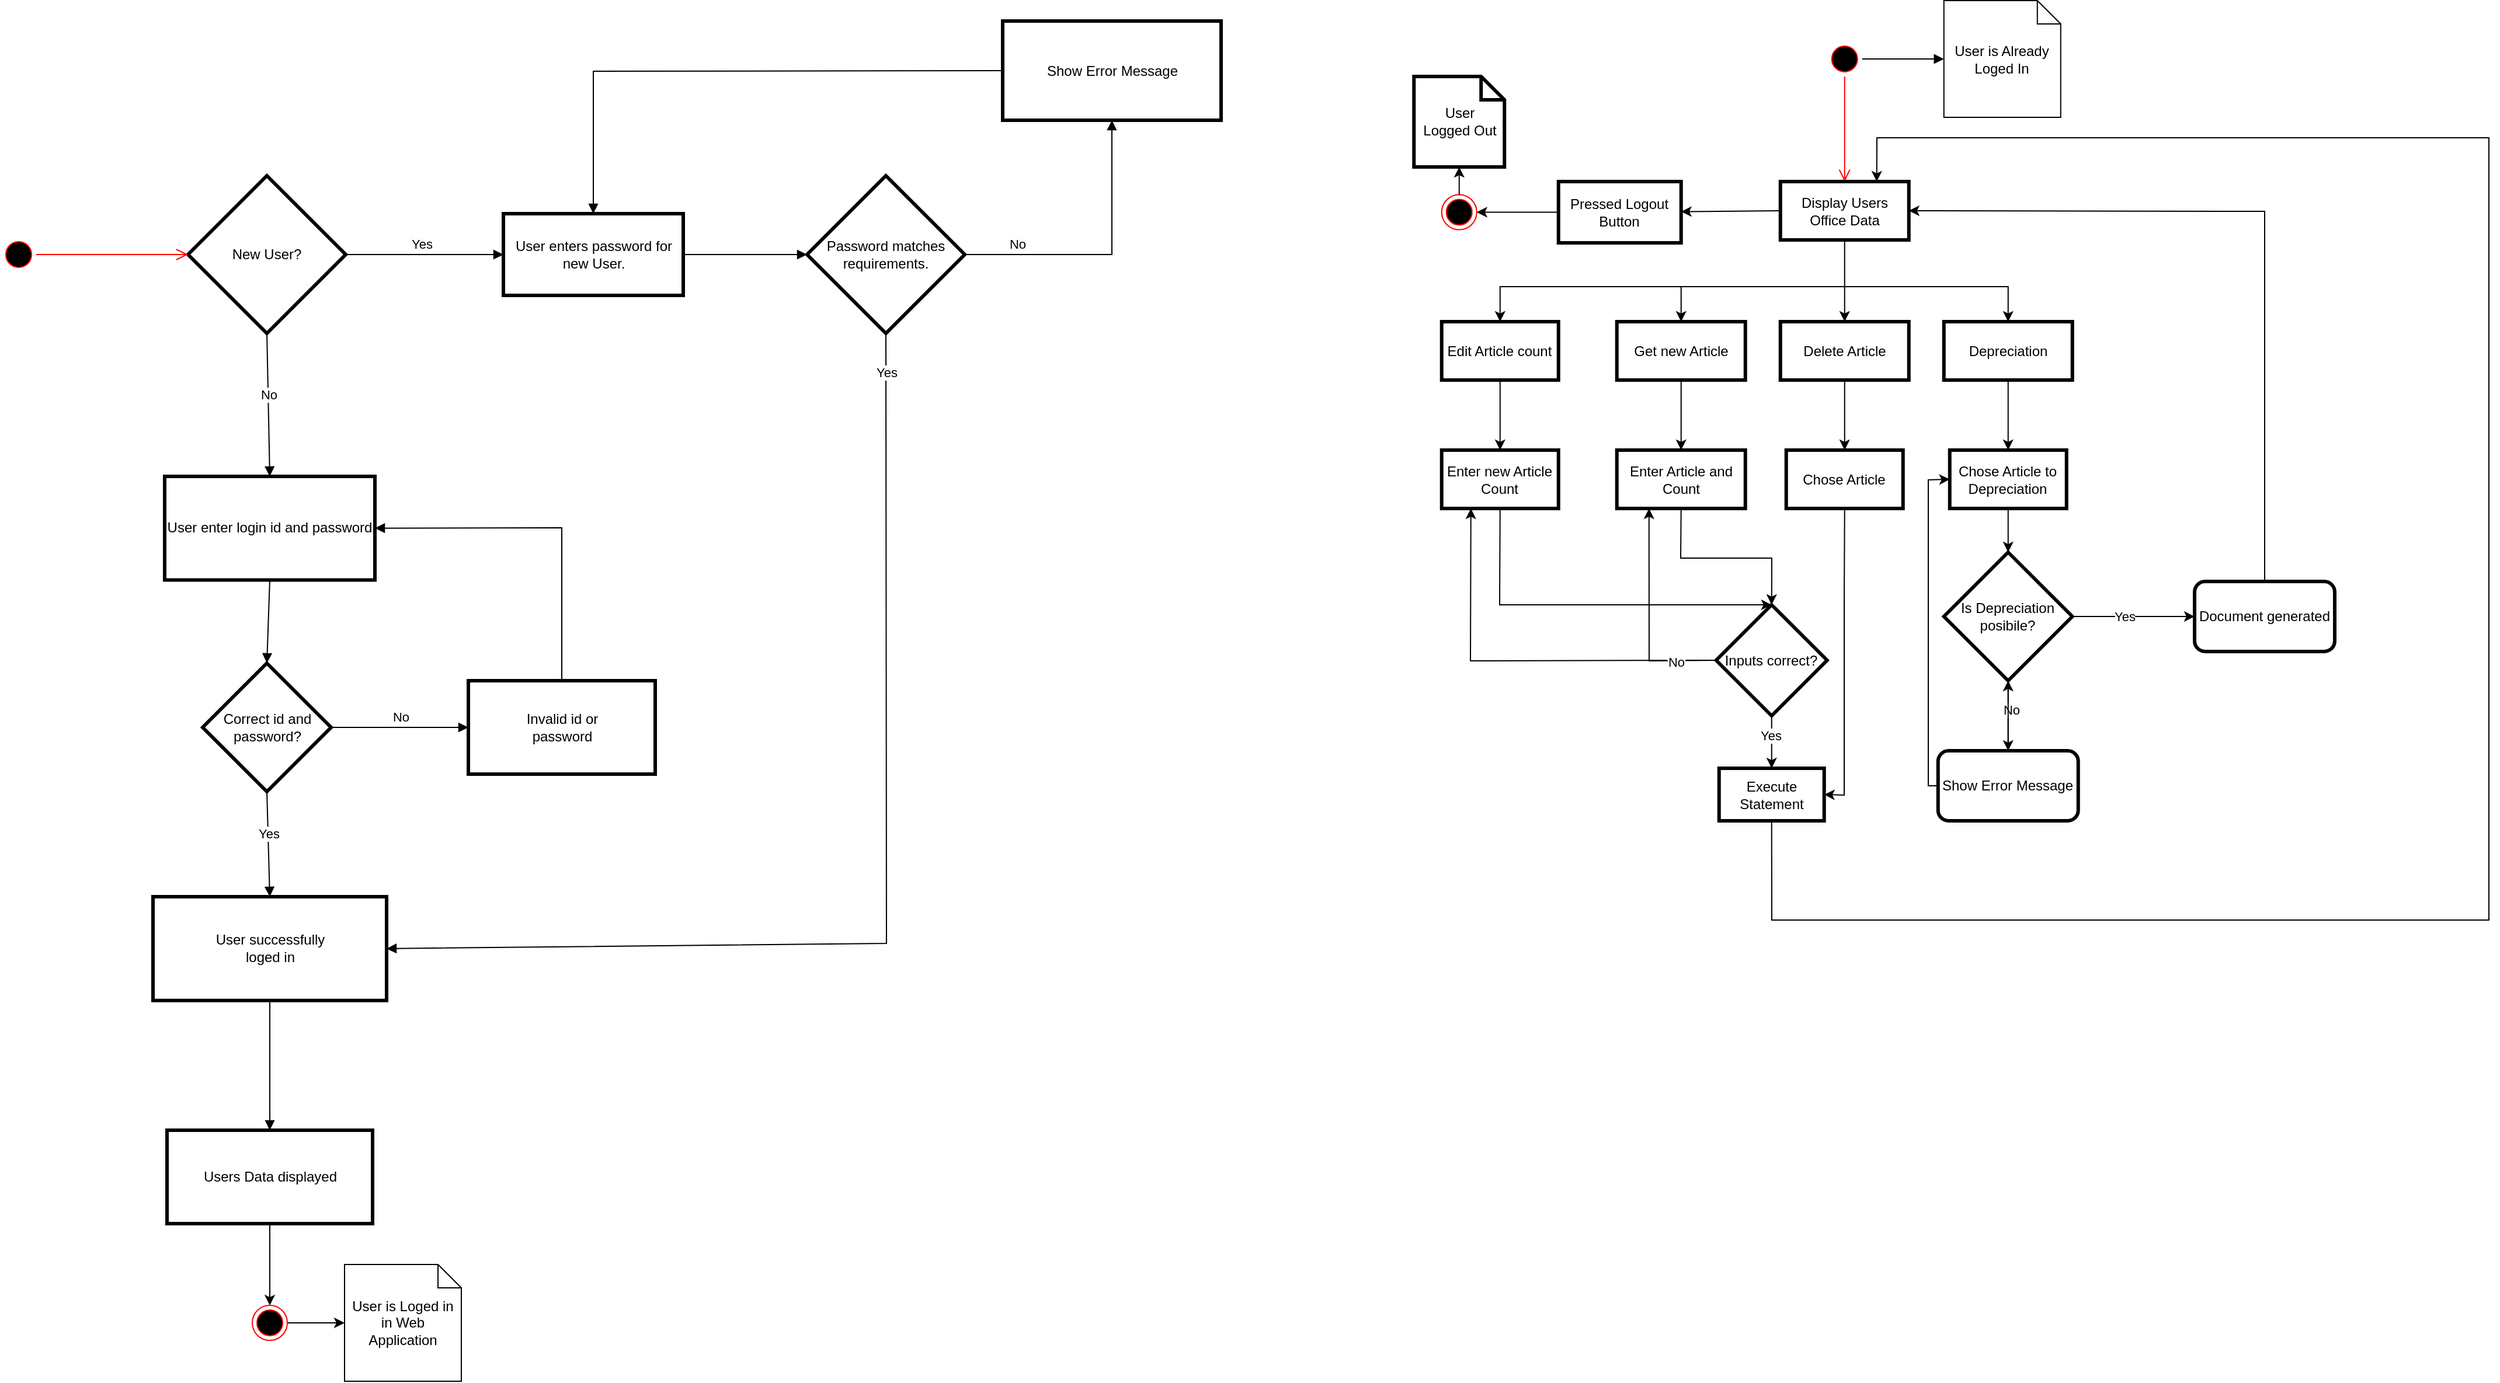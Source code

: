 <mxfile version="16.2.7" type="device"><diagram id="No2wOrRPCluzPGdM1P9t" name="Page-1"><mxGraphModel dx="1320" dy="2077" grid="1" gridSize="10" guides="1" tooltips="1" connect="1" arrows="1" fold="1" page="1" pageScale="1" pageWidth="827" pageHeight="1169" math="0" shadow="0"><root><mxCell id="0"/><mxCell id="1" parent="0"/><mxCell id="DqXv5PayiaWqtMV4wY1c-4" value="New User?" style="rhombus;whiteSpace=wrap;html=1;strokeWidth=3;" parent="1" vertex="1"><mxGeometry x="230" y="-7.5" width="135" height="135" as="geometry"/></mxCell><mxCell id="DqXv5PayiaWqtMV4wY1c-5" value="User enter login id and password" style="rounded=0;whiteSpace=wrap;html=1;strokeWidth=3;" parent="1" vertex="1"><mxGeometry x="210" y="250" width="180" height="88.75" as="geometry"/></mxCell><mxCell id="DqXv5PayiaWqtMV4wY1c-13" value="Correct id and password?" style="rhombus;whiteSpace=wrap;html=1;strokeWidth=3;" parent="1" vertex="1"><mxGeometry x="242.5" y="410" width="110" height="110" as="geometry"/></mxCell><mxCell id="DqXv5PayiaWqtMV4wY1c-18" value="&lt;div&gt;Invalid id or&lt;br&gt;&lt;/div&gt;&lt;div&gt; password&lt;/div&gt;" style="html=1;strokeWidth=3;" parent="1" vertex="1"><mxGeometry x="470" y="425" width="160" height="80" as="geometry"/></mxCell><mxCell id="DqXv5PayiaWqtMV4wY1c-20" value="" style="html=1;verticalAlign=bottom;endArrow=block;rounded=0;exitX=0.5;exitY=0;exitDx=0;exitDy=0;entryX=1;entryY=0.5;entryDx=0;entryDy=0;" parent="1" source="DqXv5PayiaWqtMV4wY1c-18" target="DqXv5PayiaWqtMV4wY1c-5" edge="1"><mxGeometry width="80" relative="1" as="geometry"><mxPoint x="340" y="400" as="sourcePoint"/><mxPoint x="420" y="400" as="targetPoint"/><Array as="points"><mxPoint x="550" y="294"/></Array></mxGeometry></mxCell><mxCell id="DqXv5PayiaWqtMV4wY1c-21" value="No" style="html=1;verticalAlign=bottom;endArrow=block;rounded=0;exitX=1;exitY=0.5;exitDx=0;exitDy=0;entryX=0;entryY=0.5;entryDx=0;entryDy=0;" parent="1" source="DqXv5PayiaWqtMV4wY1c-13" target="DqXv5PayiaWqtMV4wY1c-18" edge="1"><mxGeometry width="80" relative="1" as="geometry"><mxPoint x="340" y="400" as="sourcePoint"/><mxPoint x="420" y="400" as="targetPoint"/></mxGeometry></mxCell><mxCell id="DqXv5PayiaWqtMV4wY1c-22" value="No" style="html=1;verticalAlign=bottom;endArrow=block;rounded=0;exitX=0.5;exitY=1;exitDx=0;exitDy=0;entryX=0.5;entryY=0;entryDx=0;entryDy=0;" parent="1" source="DqXv5PayiaWqtMV4wY1c-4" target="DqXv5PayiaWqtMV4wY1c-5" edge="1"><mxGeometry width="80" relative="1" as="geometry"><mxPoint x="200" y="220" as="sourcePoint"/><mxPoint x="280" y="220" as="targetPoint"/></mxGeometry></mxCell><mxCell id="DqXv5PayiaWqtMV4wY1c-23" value="" style="html=1;verticalAlign=bottom;endArrow=block;rounded=0;exitX=0.5;exitY=1;exitDx=0;exitDy=0;entryX=0.5;entryY=0;entryDx=0;entryDy=0;" parent="1" source="DqXv5PayiaWqtMV4wY1c-5" target="DqXv5PayiaWqtMV4wY1c-13" edge="1"><mxGeometry width="80" relative="1" as="geometry"><mxPoint x="270" y="370" as="sourcePoint"/><mxPoint x="350" y="370" as="targetPoint"/></mxGeometry></mxCell><mxCell id="DqXv5PayiaWqtMV4wY1c-24" value="Yes" style="html=1;verticalAlign=bottom;endArrow=block;rounded=0;exitX=0.5;exitY=1;exitDx=0;exitDy=0;entryX=0.5;entryY=0;entryDx=0;entryDy=0;" parent="1" source="DqXv5PayiaWqtMV4wY1c-13" target="DqXv5PayiaWqtMV4wY1c-25" edge="1"><mxGeometry width="80" relative="1" as="geometry"><mxPoint x="190" y="540" as="sourcePoint"/><mxPoint x="300" y="600" as="targetPoint"/></mxGeometry></mxCell><mxCell id="DqXv5PayiaWqtMV4wY1c-25" value="&lt;div&gt;User successfully&lt;/div&gt;&lt;div&gt;loged in&lt;br&gt;&lt;/div&gt;" style="html=1;strokeWidth=3;" parent="1" vertex="1"><mxGeometry x="200" y="610" width="200" height="88.89" as="geometry"/></mxCell><mxCell id="DqXv5PayiaWqtMV4wY1c-27" value="Yes" style="html=1;verticalAlign=bottom;endArrow=block;rounded=0;exitX=1;exitY=0.5;exitDx=0;exitDy=0;entryX=0;entryY=0.5;entryDx=0;entryDy=0;" parent="1" source="DqXv5PayiaWqtMV4wY1c-4" target="DqXv5PayiaWqtMV4wY1c-28" edge="1"><mxGeometry x="-0.043" width="80" relative="1" as="geometry"><mxPoint x="360" y="150" as="sourcePoint"/><mxPoint x="480" y="60" as="targetPoint"/><mxPoint as="offset"/></mxGeometry></mxCell><mxCell id="DqXv5PayiaWqtMV4wY1c-28" value="&lt;div&gt;User enters password for&lt;/div&gt;&lt;div&gt;new User.&lt;br&gt;&lt;/div&gt;" style="html=1;strokeWidth=3;" parent="1" vertex="1"><mxGeometry x="500" y="25" width="154" height="70" as="geometry"/></mxCell><mxCell id="DqXv5PayiaWqtMV4wY1c-29" value="&lt;div&gt;Password matches&lt;/div&gt;&lt;div&gt;requirements.&lt;br&gt; &lt;/div&gt;" style="rhombus;whiteSpace=wrap;html=1;strokeWidth=3;" parent="1" vertex="1"><mxGeometry x="760" y="-7.5" width="135" height="135" as="geometry"/></mxCell><mxCell id="DqXv5PayiaWqtMV4wY1c-30" value="" style="html=1;verticalAlign=bottom;endArrow=block;rounded=0;exitX=1;exitY=0.5;exitDx=0;exitDy=0;entryX=0;entryY=0.5;entryDx=0;entryDy=0;" parent="1" source="DqXv5PayiaWqtMV4wY1c-28" target="DqXv5PayiaWqtMV4wY1c-29" edge="1"><mxGeometry width="80" relative="1" as="geometry"><mxPoint x="610" y="110" as="sourcePoint"/><mxPoint x="690" y="110" as="targetPoint"/></mxGeometry></mxCell><mxCell id="DqXv5PayiaWqtMV4wY1c-31" value="Yes" style="html=1;verticalAlign=bottom;endArrow=block;rounded=0;exitX=0.5;exitY=1;exitDx=0;exitDy=0;entryX=1;entryY=0.5;entryDx=0;entryDy=0;" parent="1" source="DqXv5PayiaWqtMV4wY1c-29" target="DqXv5PayiaWqtMV4wY1c-25" edge="1"><mxGeometry x="-0.911" width="80" relative="1" as="geometry"><mxPoint x="800" y="190" as="sourcePoint"/><mxPoint x="827.5" y="240" as="targetPoint"/><Array as="points"><mxPoint x="828" y="650"/></Array><mxPoint as="offset"/></mxGeometry></mxCell><mxCell id="DqXv5PayiaWqtMV4wY1c-32" value="No" style="html=1;verticalAlign=bottom;endArrow=block;rounded=0;exitX=1;exitY=0.5;exitDx=0;exitDy=0;entryX=0.5;entryY=1;entryDx=0;entryDy=0;" parent="1" source="DqXv5PayiaWqtMV4wY1c-29" target="DqXv5PayiaWqtMV4wY1c-38" edge="1"><mxGeometry x="-0.627" width="80" relative="1" as="geometry"><mxPoint x="730" y="210" as="sourcePoint"/><mxPoint x="1000" y="60" as="targetPoint"/><Array as="points"><mxPoint x="1021" y="60"/></Array><mxPoint as="offset"/></mxGeometry></mxCell><mxCell id="DqXv5PayiaWqtMV4wY1c-35" value="Users Data displayed" style="html=1;strokeWidth=3;" parent="1" vertex="1"><mxGeometry x="212" y="810" width="176" height="80" as="geometry"/></mxCell><mxCell id="DqXv5PayiaWqtMV4wY1c-36" value="" style="html=1;verticalAlign=bottom;endArrow=block;rounded=0;exitX=0.5;exitY=1;exitDx=0;exitDy=0;entryX=0.5;entryY=0;entryDx=0;entryDy=0;" parent="1" source="DqXv5PayiaWqtMV4wY1c-25" target="DqXv5PayiaWqtMV4wY1c-35" edge="1"><mxGeometry width="80" relative="1" as="geometry"><mxPoint x="710" y="680" as="sourcePoint"/><mxPoint x="790" y="680" as="targetPoint"/></mxGeometry></mxCell><mxCell id="DqXv5PayiaWqtMV4wY1c-38" value="Show Error Message" style="html=1;strokeWidth=3;" parent="1" vertex="1"><mxGeometry x="927.5" y="-140" width="187" height="85" as="geometry"/></mxCell><mxCell id="DqXv5PayiaWqtMV4wY1c-39" value="" style="html=1;verticalAlign=bottom;endArrow=block;rounded=0;exitX=0;exitY=0.5;exitDx=0;exitDy=0;entryX=0.5;entryY=0;entryDx=0;entryDy=0;" parent="1" source="DqXv5PayiaWqtMV4wY1c-38" target="DqXv5PayiaWqtMV4wY1c-28" edge="1"><mxGeometry width="80" relative="1" as="geometry"><mxPoint x="730" y="10" as="sourcePoint"/><mxPoint x="810" y="10" as="targetPoint"/><Array as="points"><mxPoint x="577" y="-97"/></Array></mxGeometry></mxCell><mxCell id="KgbVV7ncK_APXEnoUS8I-1" value="" style="endArrow=classic;html=1;rounded=0;exitX=0.5;exitY=1;exitDx=0;exitDy=0;" parent="1" source="DqXv5PayiaWqtMV4wY1c-35" target="KgbVV7ncK_APXEnoUS8I-2" edge="1"><mxGeometry width="50" height="50" relative="1" as="geometry"><mxPoint x="580" y="870" as="sourcePoint"/><mxPoint x="300" y="930" as="targetPoint"/></mxGeometry></mxCell><mxCell id="KgbVV7ncK_APXEnoUS8I-6" style="edgeStyle=orthogonalEdgeStyle;rounded=0;orthogonalLoop=1;jettySize=auto;html=1;exitX=1;exitY=0.5;exitDx=0;exitDy=0;entryX=0;entryY=0.5;entryDx=0;entryDy=0;entryPerimeter=0;" parent="1" source="KgbVV7ncK_APXEnoUS8I-2" target="KgbVV7ncK_APXEnoUS8I-5" edge="1"><mxGeometry relative="1" as="geometry"/></mxCell><mxCell id="KgbVV7ncK_APXEnoUS8I-2" value="" style="ellipse;html=1;shape=endState;fillColor=#000000;strokeColor=#ff0000;" parent="1" vertex="1"><mxGeometry x="285" y="960" width="30" height="30" as="geometry"/></mxCell><mxCell id="KgbVV7ncK_APXEnoUS8I-5" value="User is Loged in in Web Application" style="shape=note;size=20;whiteSpace=wrap;html=1;" parent="1" vertex="1"><mxGeometry x="364" y="925" width="100" height="100" as="geometry"/></mxCell><mxCell id="KgbVV7ncK_APXEnoUS8I-9" value="" style="ellipse;html=1;shape=startState;fillColor=#000000;strokeColor=#ff0000;" parent="1" vertex="1"><mxGeometry x="70" y="45" width="30" height="30" as="geometry"/></mxCell><mxCell id="KgbVV7ncK_APXEnoUS8I-10" value="" style="edgeStyle=orthogonalEdgeStyle;html=1;verticalAlign=bottom;endArrow=open;endSize=8;strokeColor=#ff0000;rounded=0;entryX=0;entryY=0.5;entryDx=0;entryDy=0;" parent="1" source="KgbVV7ncK_APXEnoUS8I-9" target="DqXv5PayiaWqtMV4wY1c-4" edge="1"><mxGeometry relative="1" as="geometry"><mxPoint x="220" y="60" as="targetPoint"/></mxGeometry></mxCell><mxCell id="KgbVV7ncK_APXEnoUS8I-13" value="" style="ellipse;html=1;shape=startState;fillColor=#000000;strokeColor=#ff0000;" parent="1" vertex="1"><mxGeometry x="1633.37" y="-122.5" width="30" height="30" as="geometry"/></mxCell><mxCell id="KgbVV7ncK_APXEnoUS8I-14" value="" style="edgeStyle=orthogonalEdgeStyle;html=1;verticalAlign=bottom;endArrow=open;endSize=8;strokeColor=#ff0000;rounded=0;entryX=0.5;entryY=0;entryDx=0;entryDy=0;" parent="1" source="KgbVV7ncK_APXEnoUS8I-13" target="KgbVV7ncK_APXEnoUS8I-23" edge="1"><mxGeometry relative="1" as="geometry"><mxPoint x="1648.37" y="-32.5" as="targetPoint"/></mxGeometry></mxCell><mxCell id="KgbVV7ncK_APXEnoUS8I-15" value="User is Already Loged In" style="shape=note;size=20;whiteSpace=wrap;html=1;" parent="1" vertex="1"><mxGeometry x="1733.37" y="-157.5" width="100" height="100" as="geometry"/></mxCell><mxCell id="KgbVV7ncK_APXEnoUS8I-16" value="" style="html=1;verticalAlign=bottom;endArrow=block;rounded=0;exitX=1;exitY=0.5;exitDx=0;exitDy=0;entryX=0;entryY=0.5;entryDx=0;entryDy=0;entryPerimeter=0;" parent="1" source="KgbVV7ncK_APXEnoUS8I-13" target="KgbVV7ncK_APXEnoUS8I-15" edge="1"><mxGeometry width="80" relative="1" as="geometry"><mxPoint x="1873.37" y="77.5" as="sourcePoint"/><mxPoint x="1953.37" y="77.5" as="targetPoint"/></mxGeometry></mxCell><mxCell id="KgbVV7ncK_APXEnoUS8I-23" value="&lt;div&gt;Display Users&lt;/div&gt;&lt;div&gt;Office Data&lt;br&gt;&lt;/div&gt;" style="html=1;strokeWidth=3;" parent="1" vertex="1"><mxGeometry x="1593.37" y="-2.5" width="110" height="50" as="geometry"/></mxCell><mxCell id="KgbVV7ncK_APXEnoUS8I-24" value="Get new Article" style="html=1;strokeWidth=3;" parent="1" vertex="1"><mxGeometry x="1453.37" y="117.5" width="110" height="50" as="geometry"/></mxCell><mxCell id="KgbVV7ncK_APXEnoUS8I-25" value="Delete Article" style="html=1;strokeWidth=3;" parent="1" vertex="1"><mxGeometry x="1593.37" y="117.5" width="110" height="50" as="geometry"/></mxCell><mxCell id="KgbVV7ncK_APXEnoUS8I-26" value="Depreciation" style="html=1;strokeWidth=3;" parent="1" vertex="1"><mxGeometry x="1733.37" y="117.5" width="110" height="50" as="geometry"/></mxCell><mxCell id="KgbVV7ncK_APXEnoUS8I-27" value="" style="endArrow=classic;html=1;rounded=0;entryX=0.5;entryY=0;entryDx=0;entryDy=0;exitX=0.5;exitY=1;exitDx=0;exitDy=0;" parent="1" source="KgbVV7ncK_APXEnoUS8I-23" target="KgbVV7ncK_APXEnoUS8I-24" edge="1"><mxGeometry width="50" height="50" relative="1" as="geometry"><mxPoint x="1583.37" y="147.5" as="sourcePoint"/><mxPoint x="1633.37" y="97.5" as="targetPoint"/><Array as="points"><mxPoint x="1648.37" y="87.5"/><mxPoint x="1508.37" y="87.5"/></Array></mxGeometry></mxCell><mxCell id="KgbVV7ncK_APXEnoUS8I-28" value="" style="endArrow=classic;html=1;rounded=0;entryX=0.5;entryY=0;entryDx=0;entryDy=0;" parent="1" target="KgbVV7ncK_APXEnoUS8I-25" edge="1"><mxGeometry width="50" height="50" relative="1" as="geometry"><mxPoint x="1648.37" y="87.5" as="sourcePoint"/><mxPoint x="1733.37" y="97.5" as="targetPoint"/></mxGeometry></mxCell><mxCell id="KgbVV7ncK_APXEnoUS8I-29" value="" style="endArrow=classic;html=1;rounded=0;entryX=0.5;entryY=0;entryDx=0;entryDy=0;" parent="1" target="KgbVV7ncK_APXEnoUS8I-26" edge="1"><mxGeometry width="50" height="50" relative="1" as="geometry"><mxPoint x="1643.37" y="87.5" as="sourcePoint"/><mxPoint x="1733.37" y="97.5" as="targetPoint"/><Array as="points"><mxPoint x="1788.37" y="87.5"/></Array></mxGeometry></mxCell><mxCell id="KgbVV7ncK_APXEnoUS8I-30" value="&lt;div&gt;Enter Article and&lt;/div&gt;&lt;div&gt;Count&lt;br&gt;&lt;/div&gt;" style="html=1;strokeWidth=3;" parent="1" vertex="1"><mxGeometry x="1453.37" y="227.5" width="110" height="50" as="geometry"/></mxCell><mxCell id="KgbVV7ncK_APXEnoUS8I-31" value="" style="endArrow=classic;html=1;rounded=0;exitX=0.5;exitY=1;exitDx=0;exitDy=0;entryX=0.5;entryY=0;entryDx=0;entryDy=0;" parent="1" source="KgbVV7ncK_APXEnoUS8I-24" target="KgbVV7ncK_APXEnoUS8I-30" edge="1"><mxGeometry width="50" height="50" relative="1" as="geometry"><mxPoint x="1533.37" y="287.5" as="sourcePoint"/><mxPoint x="1583.37" y="237.5" as="targetPoint"/></mxGeometry></mxCell><mxCell id="KgbVV7ncK_APXEnoUS8I-32" value="Edit Article count" style="rounded=0;whiteSpace=wrap;html=1;strokeWidth=3;" parent="1" vertex="1"><mxGeometry x="1303.37" y="117.5" width="100" height="50" as="geometry"/></mxCell><mxCell id="KgbVV7ncK_APXEnoUS8I-33" value="" style="endArrow=classic;html=1;rounded=0;entryX=0.5;entryY=0;entryDx=0;entryDy=0;" parent="1" target="KgbVV7ncK_APXEnoUS8I-32" edge="1"><mxGeometry width="50" height="50" relative="1" as="geometry"><mxPoint x="1513.37" y="87.5" as="sourcePoint"/><mxPoint x="1563.37" y="127.5" as="targetPoint"/><Array as="points"><mxPoint x="1353.37" y="87.5"/></Array></mxGeometry></mxCell><mxCell id="KgbVV7ncK_APXEnoUS8I-37" value="Enter new Article Count" style="rounded=0;whiteSpace=wrap;html=1;strokeWidth=3;" parent="1" vertex="1"><mxGeometry x="1303.37" y="227.5" width="100" height="50" as="geometry"/></mxCell><mxCell id="KgbVV7ncK_APXEnoUS8I-38" value="" style="endArrow=classic;html=1;rounded=0;exitX=0.5;exitY=1;exitDx=0;exitDy=0;entryX=0.5;entryY=0;entryDx=0;entryDy=0;" parent="1" source="KgbVV7ncK_APXEnoUS8I-32" target="KgbVV7ncK_APXEnoUS8I-37" edge="1"><mxGeometry width="50" height="50" relative="1" as="geometry"><mxPoint x="1303.37" y="287.5" as="sourcePoint"/><mxPoint x="1353.37" y="227.5" as="targetPoint"/></mxGeometry></mxCell><mxCell id="KgbVV7ncK_APXEnoUS8I-39" value="Inputs correct?" style="rhombus;whiteSpace=wrap;html=1;strokeWidth=3;" parent="1" vertex="1"><mxGeometry x="1538.37" y="360" width="95" height="95" as="geometry"/></mxCell><mxCell id="KgbVV7ncK_APXEnoUS8I-68" value="" style="endArrow=classic;html=1;rounded=0;exitX=0.5;exitY=1;exitDx=0;exitDy=0;entryX=0.5;entryY=0;entryDx=0;entryDy=0;" parent="1" source="KgbVV7ncK_APXEnoUS8I-37" target="KgbVV7ncK_APXEnoUS8I-39" edge="1"><mxGeometry width="50" height="50" relative="1" as="geometry"><mxPoint x="1460" y="340" as="sourcePoint"/><mxPoint x="1353" y="340" as="targetPoint"/><Array as="points"><mxPoint x="1353" y="360"/></Array></mxGeometry></mxCell><mxCell id="KgbVV7ncK_APXEnoUS8I-69" value="" style="endArrow=classic;html=1;rounded=0;exitX=0.5;exitY=1;exitDx=0;exitDy=0;entryX=0.5;entryY=0;entryDx=0;entryDy=0;" parent="1" source="KgbVV7ncK_APXEnoUS8I-30" target="KgbVV7ncK_APXEnoUS8I-39" edge="1"><mxGeometry width="50" height="50" relative="1" as="geometry"><mxPoint x="1460" y="340" as="sourcePoint"/><mxPoint x="1510" y="290" as="targetPoint"/><Array as="points"><mxPoint x="1508" y="320"/><mxPoint x="1586" y="320"/></Array></mxGeometry></mxCell><mxCell id="KgbVV7ncK_APXEnoUS8I-70" value="Chose Article" style="rounded=0;whiteSpace=wrap;html=1;strokeWidth=3;" parent="1" vertex="1"><mxGeometry x="1598.37" y="227.5" width="100" height="50" as="geometry"/></mxCell><mxCell id="KgbVV7ncK_APXEnoUS8I-71" value="" style="endArrow=classic;html=1;rounded=0;exitX=0.5;exitY=1;exitDx=0;exitDy=0;entryX=0.5;entryY=0;entryDx=0;entryDy=0;" parent="1" source="KgbVV7ncK_APXEnoUS8I-25" target="KgbVV7ncK_APXEnoUS8I-70" edge="1"><mxGeometry width="50" height="50" relative="1" as="geometry"><mxPoint x="1630" y="290" as="sourcePoint"/><mxPoint x="1680" y="240" as="targetPoint"/></mxGeometry></mxCell><mxCell id="KgbVV7ncK_APXEnoUS8I-72" value="" style="endArrow=classic;html=1;rounded=0;exitX=0.5;exitY=1;exitDx=0;exitDy=0;entryX=1;entryY=0.5;entryDx=0;entryDy=0;" parent="1" source="KgbVV7ncK_APXEnoUS8I-70" target="KgbVV7ncK_APXEnoUS8I-73" edge="1"><mxGeometry width="50" height="50" relative="1" as="geometry"><mxPoint x="1630" y="290" as="sourcePoint"/><mxPoint x="1650" y="610" as="targetPoint"/><Array as="points"><mxPoint x="1648" y="360"/><mxPoint x="1648" y="523"/></Array></mxGeometry></mxCell><mxCell id="KgbVV7ncK_APXEnoUS8I-73" value="Execute Statement" style="rounded=0;whiteSpace=wrap;html=1;strokeWidth=3;" parent="1" vertex="1"><mxGeometry x="1540.87" y="500" width="90" height="45" as="geometry"/></mxCell><mxCell id="KgbVV7ncK_APXEnoUS8I-74" value="" style="endArrow=classic;html=1;rounded=0;exitX=0.5;exitY=1;exitDx=0;exitDy=0;entryX=0.5;entryY=0;entryDx=0;entryDy=0;" parent="1" source="KgbVV7ncK_APXEnoUS8I-39" target="KgbVV7ncK_APXEnoUS8I-73" edge="1"><mxGeometry width="50" height="50" relative="1" as="geometry"><mxPoint x="1550" y="450" as="sourcePoint"/><mxPoint x="1600" y="400" as="targetPoint"/></mxGeometry></mxCell><mxCell id="KgbVV7ncK_APXEnoUS8I-75" value="Yes" style="edgeLabel;html=1;align=center;verticalAlign=middle;resizable=0;points=[];" parent="KgbVV7ncK_APXEnoUS8I-74" vertex="1" connectable="0"><mxGeometry x="-0.267" y="-1" relative="1" as="geometry"><mxPoint as="offset"/></mxGeometry></mxCell><mxCell id="KgbVV7ncK_APXEnoUS8I-76" value="" style="endArrow=classic;html=1;rounded=0;exitX=0;exitY=0.5;exitDx=0;exitDy=0;entryX=0.25;entryY=1;entryDx=0;entryDy=0;" parent="1" source="KgbVV7ncK_APXEnoUS8I-39" target="KgbVV7ncK_APXEnoUS8I-37" edge="1"><mxGeometry width="50" height="50" relative="1" as="geometry"><mxPoint x="1520" y="380" as="sourcePoint"/><mxPoint x="1320" y="408" as="targetPoint"/><Array as="points"><mxPoint x="1328" y="408"/></Array></mxGeometry></mxCell><mxCell id="KgbVV7ncK_APXEnoUS8I-77" value="No" style="edgeLabel;html=1;align=center;verticalAlign=middle;resizable=0;points=[];" parent="KgbVV7ncK_APXEnoUS8I-76" vertex="1" connectable="0"><mxGeometry x="-0.791" y="1" relative="1" as="geometry"><mxPoint as="offset"/></mxGeometry></mxCell><mxCell id="KgbVV7ncK_APXEnoUS8I-78" value="" style="endArrow=classic;html=1;rounded=0;exitX=0;exitY=0.5;exitDx=0;exitDy=0;entryX=0.25;entryY=1;entryDx=0;entryDy=0;" parent="1" source="KgbVV7ncK_APXEnoUS8I-39" target="KgbVV7ncK_APXEnoUS8I-30" edge="1"><mxGeometry width="50" height="50" relative="1" as="geometry"><mxPoint x="1520" y="380" as="sourcePoint"/><mxPoint x="1570" y="330" as="targetPoint"/><Array as="points"><mxPoint x="1481" y="408"/></Array></mxGeometry></mxCell><mxCell id="KgbVV7ncK_APXEnoUS8I-79" value="No" style="edgeLabel;html=1;align=center;verticalAlign=middle;resizable=0;points=[];" parent="KgbVV7ncK_APXEnoUS8I-78" vertex="1" connectable="0"><mxGeometry x="-0.626" y="1" relative="1" as="geometry"><mxPoint as="offset"/></mxGeometry></mxCell><mxCell id="KgbVV7ncK_APXEnoUS8I-82" value="&lt;div&gt;Chose Article to&lt;/div&gt;&lt;div&gt;Depreciation&lt;br&gt;&lt;/div&gt;" style="rounded=0;whiteSpace=wrap;html=1;strokeWidth=3;" parent="1" vertex="1"><mxGeometry x="1738.37" y="227.5" width="100" height="50" as="geometry"/></mxCell><mxCell id="KgbVV7ncK_APXEnoUS8I-83" value="" style="endArrow=classic;html=1;rounded=0;exitX=0.5;exitY=1;exitDx=0;exitDy=0;entryX=0.5;entryY=0;entryDx=0;entryDy=0;" parent="1" source="KgbVV7ncK_APXEnoUS8I-26" target="KgbVV7ncK_APXEnoUS8I-82" edge="1"><mxGeometry width="50" height="50" relative="1" as="geometry"><mxPoint x="1760" y="230" as="sourcePoint"/><mxPoint x="1810" y="180" as="targetPoint"/></mxGeometry></mxCell><mxCell id="KgbVV7ncK_APXEnoUS8I-84" value="&lt;div&gt;Is Depreciation&lt;/div&gt;&lt;div&gt;posibile?&lt;br&gt;&lt;/div&gt;" style="rhombus;whiteSpace=wrap;html=1;strokeWidth=3;" parent="1" vertex="1"><mxGeometry x="1733.37" y="315" width="110" height="110" as="geometry"/></mxCell><mxCell id="KgbVV7ncK_APXEnoUS8I-85" value="" style="endArrow=classic;html=1;rounded=0;exitX=0.5;exitY=1;exitDx=0;exitDy=0;entryX=0.5;entryY=0;entryDx=0;entryDy=0;" parent="1" source="KgbVV7ncK_APXEnoUS8I-82" target="KgbVV7ncK_APXEnoUS8I-84" edge="1"><mxGeometry width="50" height="50" relative="1" as="geometry"><mxPoint x="1790" y="320" as="sourcePoint"/><mxPoint x="1840" y="270" as="targetPoint"/></mxGeometry></mxCell><mxCell id="KgbVV7ncK_APXEnoUS8I-86" value="Document generated" style="rounded=1;whiteSpace=wrap;html=1;strokeWidth=3;" parent="1" vertex="1"><mxGeometry x="1948" y="340" width="120" height="60" as="geometry"/></mxCell><mxCell id="KgbVV7ncK_APXEnoUS8I-87" value="" style="endArrow=classic;html=1;rounded=0;exitX=0.5;exitY=0;exitDx=0;exitDy=0;entryX=1;entryY=0.5;entryDx=0;entryDy=0;" parent="1" source="KgbVV7ncK_APXEnoUS8I-86" target="KgbVV7ncK_APXEnoUS8I-23" edge="1"><mxGeometry width="50" height="50" relative="1" as="geometry"><mxPoint x="1770" y="420" as="sourcePoint"/><mxPoint x="1980" y="-215" as="targetPoint"/><Array as="points"><mxPoint x="2008" y="290"/><mxPoint x="2008" y="23"/></Array></mxGeometry></mxCell><mxCell id="KgbVV7ncK_APXEnoUS8I-88" value="" style="endArrow=classic;html=1;rounded=0;exitX=1;exitY=0.5;exitDx=0;exitDy=0;entryX=0;entryY=0.5;entryDx=0;entryDy=0;" parent="1" source="KgbVV7ncK_APXEnoUS8I-84" target="KgbVV7ncK_APXEnoUS8I-86" edge="1"><mxGeometry width="50" height="50" relative="1" as="geometry"><mxPoint x="1830" y="430" as="sourcePoint"/><mxPoint x="1880" y="380" as="targetPoint"/></mxGeometry></mxCell><mxCell id="KgbVV7ncK_APXEnoUS8I-89" value="&lt;div&gt;Yes&lt;/div&gt;" style="edgeLabel;html=1;align=center;verticalAlign=middle;resizable=0;points=[];" parent="KgbVV7ncK_APXEnoUS8I-88" vertex="1" connectable="0"><mxGeometry x="-0.153" relative="1" as="geometry"><mxPoint as="offset"/></mxGeometry></mxCell><mxCell id="KgbVV7ncK_APXEnoUS8I-91" value="" style="endArrow=classic;html=1;rounded=0;exitX=0.5;exitY=1;exitDx=0;exitDy=0;entryX=0.5;entryY=0;entryDx=0;entryDy=0;" parent="1" source="KgbVV7ncK_APXEnoUS8I-84" edge="1"><mxGeometry width="50" height="50" relative="1" as="geometry"><mxPoint x="1760" y="490" as="sourcePoint"/><mxPoint x="1788.37" y="485" as="targetPoint"/></mxGeometry></mxCell><mxCell id="KgbVV7ncK_APXEnoUS8I-92" value="No" style="edgeLabel;html=1;align=center;verticalAlign=middle;resizable=0;points=[];" parent="KgbVV7ncK_APXEnoUS8I-91" vertex="1" connectable="0"><mxGeometry x="-0.172" y="2" relative="1" as="geometry"><mxPoint as="offset"/></mxGeometry></mxCell><mxCell id="KgbVV7ncK_APXEnoUS8I-93" value="" style="endArrow=classic;html=1;rounded=0;exitX=0;exitY=0.5;exitDx=0;exitDy=0;entryX=0;entryY=0.5;entryDx=0;entryDy=0;" parent="1" source="vZGXWjFEUzYC-LcBPsIb-2" target="KgbVV7ncK_APXEnoUS8I-82" edge="1"><mxGeometry width="50" height="50" relative="1" as="geometry"><mxPoint x="1728.37" y="515" as="sourcePoint"/><mxPoint x="1810" y="440" as="targetPoint"/><Array as="points"><mxPoint x="1720" y="515"/><mxPoint x="1720" y="253"/></Array></mxGeometry></mxCell><mxCell id="KgbVV7ncK_APXEnoUS8I-94" value="" style="endArrow=classic;html=1;rounded=0;exitX=0;exitY=0.5;exitDx=0;exitDy=0;" parent="1" source="KgbVV7ncK_APXEnoUS8I-23" target="KgbVV7ncK_APXEnoUS8I-95" edge="1"><mxGeometry width="50" height="50" relative="1" as="geometry"><mxPoint x="1490" y="100" as="sourcePoint"/><mxPoint x="1470" y="23" as="targetPoint"/></mxGeometry></mxCell><mxCell id="KgbVV7ncK_APXEnoUS8I-95" value="Pressed Logout Button" style="rounded=0;whiteSpace=wrap;html=1;strokeWidth=3;" parent="1" vertex="1"><mxGeometry x="1403.37" y="-2.5" width="105" height="52.5" as="geometry"/></mxCell><mxCell id="KgbVV7ncK_APXEnoUS8I-96" value="" style="ellipse;html=1;shape=endState;fillColor=#000000;strokeColor=#ff0000;" parent="1" vertex="1"><mxGeometry x="1303.37" y="8.75" width="30" height="30" as="geometry"/></mxCell><mxCell id="KgbVV7ncK_APXEnoUS8I-99" value="" style="endArrow=classic;html=1;rounded=0;exitX=0;exitY=0.5;exitDx=0;exitDy=0;entryX=1;entryY=0.5;entryDx=0;entryDy=0;" parent="1" source="KgbVV7ncK_APXEnoUS8I-95" target="KgbVV7ncK_APXEnoUS8I-96" edge="1"><mxGeometry width="50" height="50" relative="1" as="geometry"><mxPoint x="1540" y="130" as="sourcePoint"/><mxPoint x="1590" y="80" as="targetPoint"/></mxGeometry></mxCell><mxCell id="KgbVV7ncK_APXEnoUS8I-100" value="&lt;div&gt;User&lt;/div&gt;&lt;div&gt;Logged Out&lt;br&gt;&lt;/div&gt;" style="shape=note;size=20;whiteSpace=wrap;html=1;strokeWidth=3;" parent="1" vertex="1"><mxGeometry x="1279.62" y="-92.5" width="77.5" height="77.5" as="geometry"/></mxCell><mxCell id="KgbVV7ncK_APXEnoUS8I-101" value="" style="endArrow=classic;html=1;rounded=0;exitX=0.5;exitY=0;exitDx=0;exitDy=0;entryX=0.5;entryY=1;entryDx=0;entryDy=0;entryPerimeter=0;" parent="1" source="KgbVV7ncK_APXEnoUS8I-96" target="KgbVV7ncK_APXEnoUS8I-100" edge="1"><mxGeometry width="50" height="50" relative="1" as="geometry"><mxPoint x="1400" y="130" as="sourcePoint"/><mxPoint x="1450" y="80" as="targetPoint"/></mxGeometry></mxCell><mxCell id="vZGXWjFEUzYC-LcBPsIb-1" value="" style="endArrow=classic;html=1;rounded=0;exitX=0.5;exitY=1;exitDx=0;exitDy=0;entryX=0.75;entryY=0;entryDx=0;entryDy=0;" edge="1" parent="1" source="KgbVV7ncK_APXEnoUS8I-73" target="KgbVV7ncK_APXEnoUS8I-23"><mxGeometry width="50" height="50" relative="1" as="geometry"><mxPoint x="1690" y="340" as="sourcePoint"/><mxPoint x="1740" y="290" as="targetPoint"/><Array as="points"><mxPoint x="1586" y="630"/><mxPoint x="2200" y="630"/><mxPoint x="2200" y="-40"/><mxPoint x="1676" y="-40"/></Array></mxGeometry></mxCell><mxCell id="vZGXWjFEUzYC-LcBPsIb-3" value="" style="edgeStyle=orthogonalEdgeStyle;rounded=0;orthogonalLoop=1;jettySize=auto;html=1;" edge="1" parent="1" source="vZGXWjFEUzYC-LcBPsIb-2" target="KgbVV7ncK_APXEnoUS8I-84"><mxGeometry relative="1" as="geometry"/></mxCell><mxCell id="vZGXWjFEUzYC-LcBPsIb-2" value="Show Error Message" style="rounded=1;whiteSpace=wrap;html=1;strokeWidth=3;" vertex="1" parent="1"><mxGeometry x="1728.37" y="485" width="120" height="60" as="geometry"/></mxCell></root></mxGraphModel></diagram></mxfile>